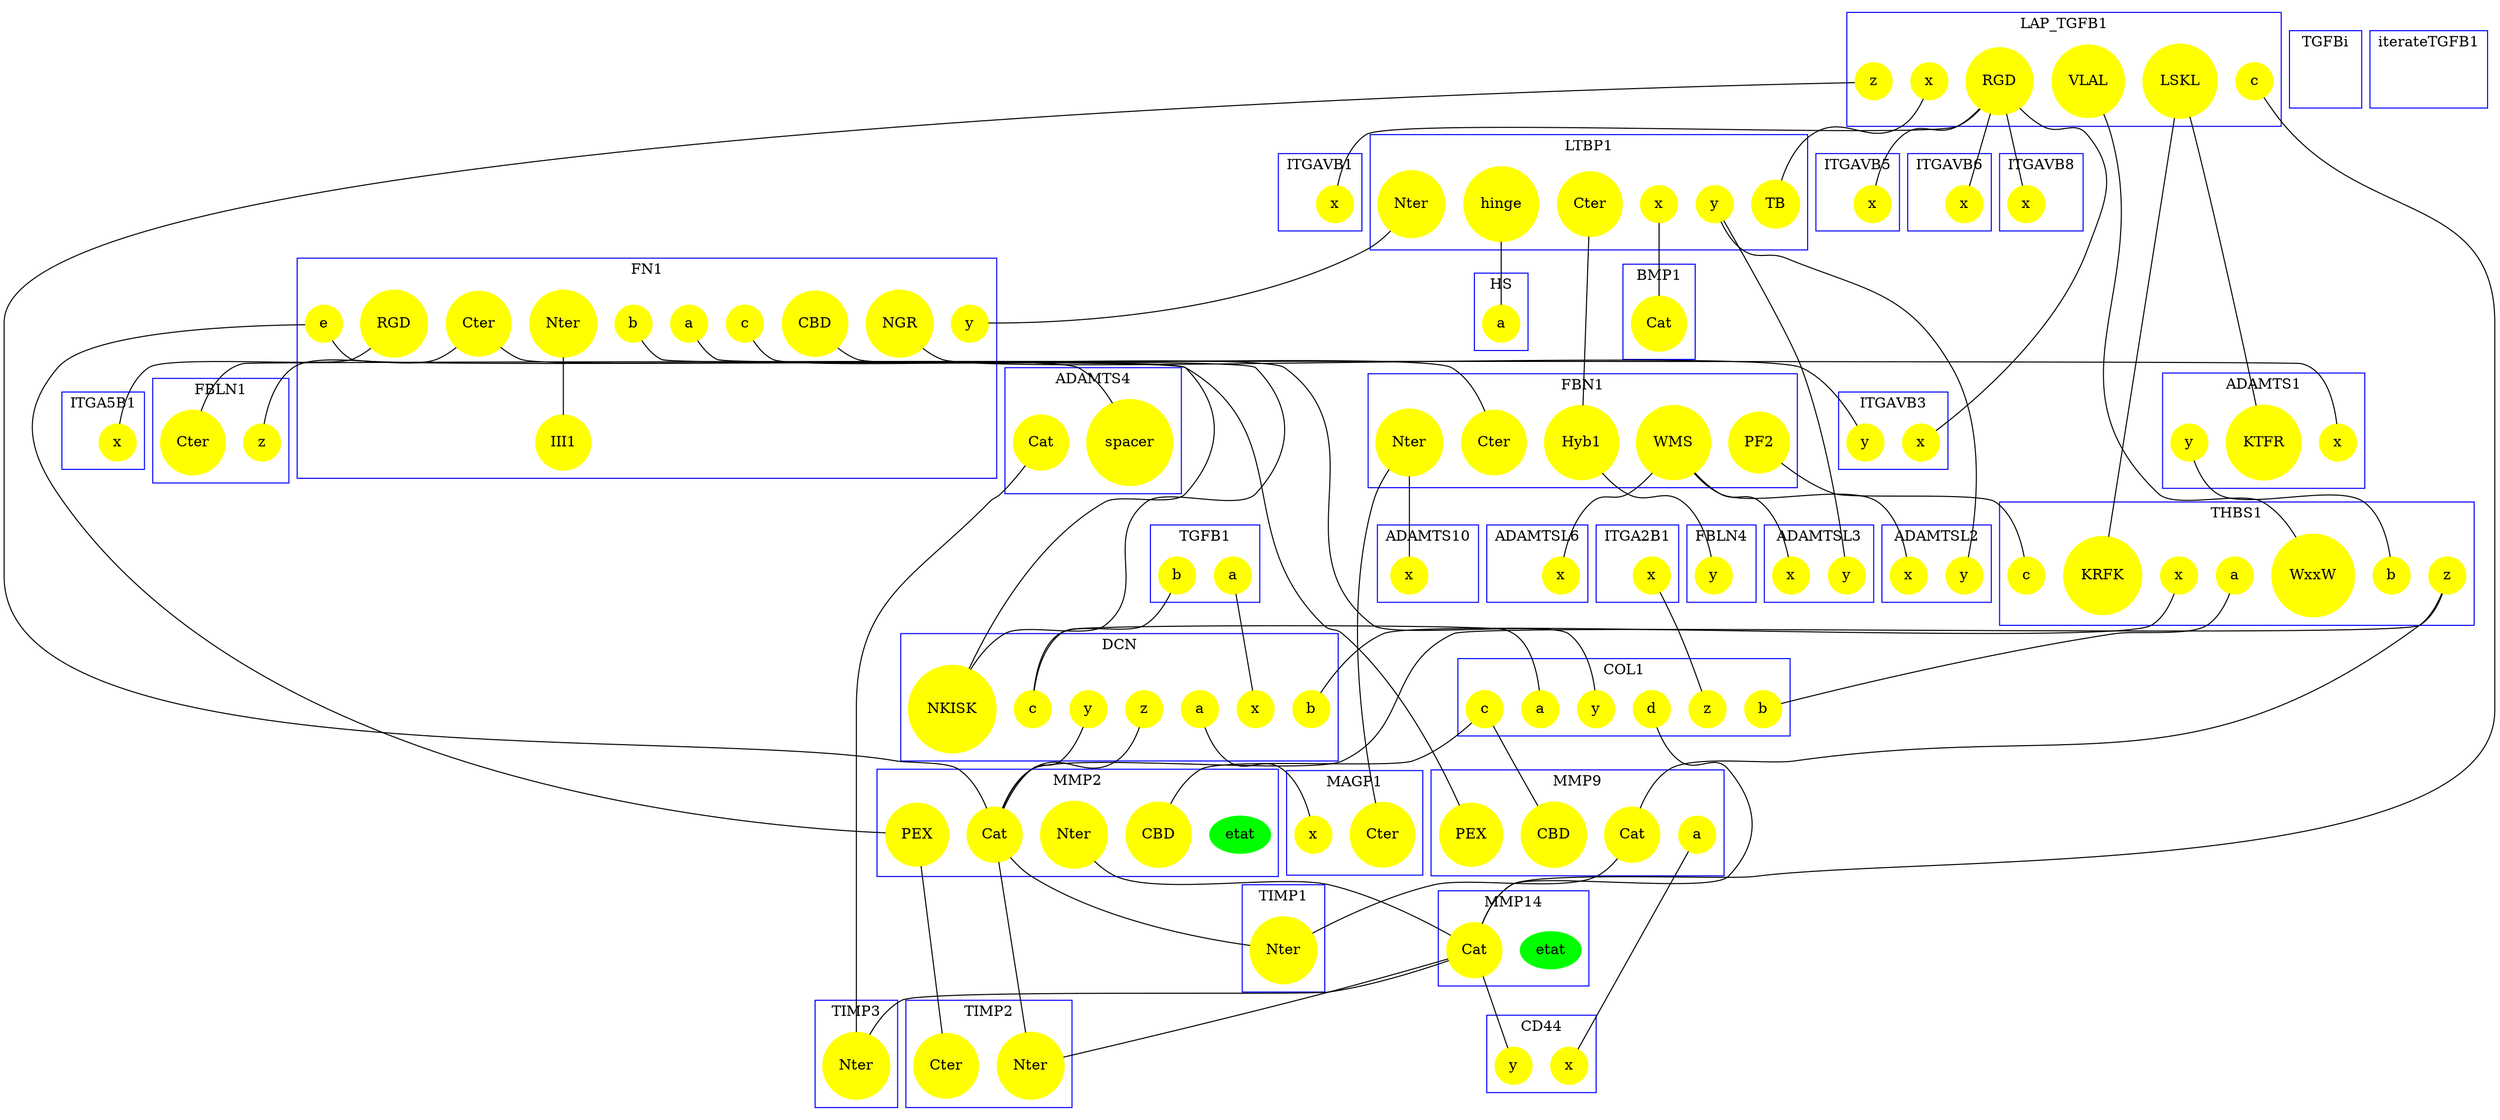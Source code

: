 #This file has been computed by KaSa: a Static Analyzer for Kappa (Kappa Static Analyzer (v4.0rc1-20-gff9a190))
#Download sources/binaries at https://github.com/Kappa-Dev/KaSim
#
#Analysis launched at 2018/01/09 16:45:23 (GMT+1) on applecell.home
#Command line is: KaSa NTactivationTGF_19.ka -syntax 3 --compute-separating-transitions --print-efficiency
#
#This file contains the description of the contact map in dot.
#Please use graphviz (http://www.graphviz.org) or OmniGraffle to export it to a PDF
#
graph G{ 
subgraph cluster0 {
   0.0 [style = filled label = "a" shape =circle color = yellow size = "5"]
   0.1 [style = filled label = "b" shape =circle color = yellow size = "5"]
label =  "TGFB1";  shape = rectangle; color = blue
} ; 
subgraph cluster1 {
   1.0 [style = filled label = "x" shape =circle color = yellow size = "5"]
   1.1 [style = filled label = "RGD" shape =circle color = yellow size = "5"]
   1.2 [style = filled label = "c" shape =circle color = yellow size = "5"]
   1.3 [style = filled label = "LSKL" shape =circle color = yellow size = "5"]
   1.4 [style = filled label = "z" shape =circle color = yellow size = "5"]
   1.5 [style = filled label = "VLAL" shape =circle color = yellow size = "5"]
label =  "LAP_TGFB1";  shape = rectangle; color = blue
} ; 
subgraph cluster2 {
   2.0 [shape = plaintext label = ""]
label =  "TGFBi";  shape = rectangle; color = blue
} ; 
subgraph cluster3 {
   3.0 [style = filled label = "TB" shape =circle color = yellow size = "5"]
   3.1 [style = filled label = "Nter" shape =circle color = yellow size = "5"]
   3.2 [style = filled label = "hinge" shape =circle color = yellow size = "5"]
   3.3 [style = filled label = "Cter" shape =circle color = yellow size = "5"]
   3.4 [style = filled label = "y" shape =circle color = yellow size = "5"]
   3.5 [style = filled label = "x" shape =circle color = yellow size = "5"]
label =  "LTBP1";  shape = rectangle; color = blue
} ; 
subgraph cluster4 {
   4.0 [style = filled label = "y" shape =circle color = yellow size = "5"]
   4.1 [style = filled label = "RGD" shape =circle color = yellow size = "5"]
   4.2 [style = filled label = "Nter" shape =circle color = yellow size = "5"]
   4.3 [style = filled label = "III1" shape =circle color = yellow size = "5"]
   4.4 [style = filled label = "CBD" shape =circle color = yellow size = "5"]
   4.5 [style = filled label = "NGR" shape =circle color = yellow size = "5"]
   4.6 [style = filled label = "Cter" shape =circle color = yellow size = "5"]
   4.7 [style = filled label = "c" shape =circle color = yellow size = "5"]
   4.8 [style = filled label = "a" shape =circle color = yellow size = "5"]
   4.9 [style = filled label = "b" shape =circle color = yellow size = "5"]
   4.10 [style = filled label = "e" shape =circle color = yellow size = "5"]
label =  "FN1";  shape = rectangle; color = blue
} ; 
subgraph cluster5 {
   5.0 [style = filled label = "Hyb1" shape =circle color = yellow size = "5"]
   5.1 [style = filled label = "Nter" shape =circle color = yellow size = "5"]
   5.2 [style = filled label = "Cter" shape =circle color = yellow size = "5"]
   5.3 [style = filled label = "WMS" shape =circle color = yellow size = "5"]
   5.4 [style = filled label = "PF2" shape =circle color = yellow size = "5"]
label =  "FBN1";  shape = rectangle; color = blue
} ; 
subgraph cluster6 {
   6.0 [style = filled label = "z" shape =circle color = yellow size = "5"]
   6.1 [style = filled label = "Cter" shape =circle color = yellow size = "5"]
label =  "FBLN1";  shape = rectangle; color = blue
} ; 
subgraph cluster7 {
   7.0 [style = filled label = "y" shape =circle color = yellow size = "5"]
label =  "FBLN4";  shape = rectangle; color = blue
} ; 
subgraph cluster8 {
   8.0 [style = filled label = "x" shape =circle color = yellow size = "5"]
label =  "ITGAVB1";  shape = rectangle; color = blue
} ; 
subgraph cluster9 {
   9.0 [style = filled label = "y" shape =circle color = yellow size = "5"]
   9.1 [style = filled label = "x" shape =circle color = yellow size = "5"]
label =  "ITGAVB3";  shape = rectangle; color = blue
} ; 
subgraph cluster10 {
   10.0 [style = filled label = "x" shape =circle color = yellow size = "5"]
label =  "ITGAVB5";  shape = rectangle; color = blue
} ; 
subgraph cluster11 {
   11.0 [style = filled label = "x" shape =circle color = yellow size = "5"]
label =  "ITGAVB6";  shape = rectangle; color = blue
} ; 
subgraph cluster12 {
   12.0 [style = filled label = "x" shape =circle color = yellow size = "5"]
label =  "ITGAVB8";  shape = rectangle; color = blue
} ; 
subgraph cluster13 {
   13.0 [style = filled label = "x" shape =circle color = yellow size = "5"]
label =  "ITGA5B1";  shape = rectangle; color = blue
} ; 
subgraph cluster14 {
   14.0 [style = filled label = "x" shape =circle color = yellow size = "5"]
label =  "ITGA2B1";  shape = rectangle; color = blue
} ; 
subgraph cluster15 {
   15.0 [style = filled label = "x" shape =circle color = yellow size = "5"]
   15.1 [style = filled label = "KTFR" shape =circle color = yellow size = "5"]
   15.2 [style = filled label = "y" shape =circle color = yellow size = "5"]
label =  "ADAMTS1";  shape = rectangle; color = blue
} ; 
subgraph cluster16 {
   16.0 [style = filled label = "y" shape =circle color = yellow size = "5"]
   16.1 [style = filled label = "x" shape =circle color = yellow size = "5"]
label =  "ADAMTSL2";  shape = rectangle; color = blue
} ; 
subgraph cluster17 {
   17.0 [style = filled label = "x" shape =circle color = yellow size = "5"]
   17.1 [style = filled label = "y" shape =circle color = yellow size = "5"]
label =  "ADAMTSL3";  shape = rectangle; color = blue
} ; 
subgraph cluster18 {
   18.0 [style = filled label = "spacer" shape =circle color = yellow size = "5"]
   18.1 [style = filled label = "Cat" shape =circle color = yellow size = "5"]
label =  "ADAMTS4";  shape = rectangle; color = blue
} ; 
subgraph cluster19 {
   19.0 [style = filled label = "x" shape =circle color = yellow size = "5"]
label =  "ADAMTS10";  shape = rectangle; color = blue
} ; 
subgraph cluster20 {
   20.0 [style = filled label = "x" shape =circle color = yellow size = "5"]
label =  "ADAMTSL6";  shape = rectangle; color = blue
} ; 
subgraph cluster21 {
   21.0 [style = filled label = "a" shape =circle color = yellow size = "5"]
   21.1 [style = filled label = "WxxW" shape =circle color = yellow size = "5"]
   21.2 [style = filled label = "KRFK" shape =circle color = yellow size = "5"]
   21.3 [style = filled label = "x" shape =circle color = yellow size = "5"]
   21.4 [style = filled label = "z" shape =circle color = yellow size = "5"]
   21.5 [style = filled label = "b" shape =circle color = yellow size = "5"]
   21.6 [style = filled label = "c" shape =circle color = yellow size = "5"]
label =  "THBS1";  shape = rectangle; color = blue
} ; 
subgraph cluster22 {
   22.0 [style = filled label = "a" shape =circle color = yellow size = "5"]
label =  "HS";  shape = rectangle; color = blue
} ; 
subgraph cluster23 {
   23.0 [style = filled label = "y" shape =circle color = yellow size = "5"]
   23.1 [style = filled label = "z" shape =circle color = yellow size = "5"]
   23.2 [style = filled label = "c" shape =circle color = yellow size = "5"]
   23.3 [style = filled label = "b" shape =circle color = yellow size = "5"]
   23.4 [style = filled label = "a" shape =circle color = yellow size = "5"]
   23.5 [style = filled label = "d" shape =circle color = yellow size = "5"]
label =  "COL1";  shape = rectangle; color = blue
} ; 
subgraph cluster24 {
   24.0 [style = filled label = "c" shape =circle color = yellow size = "5"]
   24.1 [style = filled label = "x" shape =circle color = yellow size = "5"]
   24.2 [style = filled label = "z" shape =circle color = yellow size = "5"]
   24.3 [style = filled label = "y" shape =circle color = yellow size = "5"]
   24.4 [style = filled label = "a" shape =circle color = yellow size = "5"]
   24.5 [style = filled label = "NKISK" shape =circle color = yellow size = "5"]
   24.6 [style = filled label = "b" shape =circle color = yellow size = "5"]
label =  "DCN";  shape = rectangle; color = blue
} ; 
subgraph cluster25 {
   25.0 [style = filled label = "Cter" shape =circle color = yellow size = "5"]
   25.1 [style = filled label = "x" shape =circle color = yellow size = "5"]
label =  "MAGP1";  shape = rectangle; color = blue
} ; 
subgraph cluster26 {
   26.0 [style = filled label = "etat" shape =ellipse color = green size = "5"]
   26.1 [style = filled label = "Cat" shape =circle color = yellow size = "5"]
   26.2 [style = filled label = "CBD" shape =circle color = yellow size = "5"]
   26.3 [style = filled label = "PEX" shape =circle color = yellow size = "5"]
   26.4 [style = filled label = "Nter" shape =circle color = yellow size = "5"]
label =  "MMP2";  shape = rectangle; color = blue
} ; 
subgraph cluster27 {
   27.0 [style = filled label = "a" shape =circle color = yellow size = "5"]
   27.1 [style = filled label = "Cat" shape =circle color = yellow size = "5"]
   27.2 [style = filled label = "CBD" shape =circle color = yellow size = "5"]
   27.3 [style = filled label = "PEX" shape =circle color = yellow size = "5"]
label =  "MMP9";  shape = rectangle; color = blue
} ; 
subgraph cluster28 {
   28.0 [style = filled label = "etat" shape =ellipse color = green size = "5"]
   28.1 [style = filled label = "Cat" shape =circle color = yellow size = "5"]
label =  "MMP14";  shape = rectangle; color = blue
} ; 
subgraph cluster29 {
   29.0 [style = filled label = "Nter" shape =circle color = yellow size = "5"]
label =  "TIMP1";  shape = rectangle; color = blue
} ; 
subgraph cluster30 {
   30.0 [style = filled label = "Nter" shape =circle color = yellow size = "5"]
   30.1 [style = filled label = "Cter" shape =circle color = yellow size = "5"]
label =  "TIMP2";  shape = rectangle; color = blue
} ; 
subgraph cluster31 {
   31.0 [style = filled label = "Nter" shape =circle color = yellow size = "5"]
label =  "TIMP3";  shape = rectangle; color = blue
} ; 
subgraph cluster32 {
   32.0 [style = filled label = "x" shape =circle color = yellow size = "5"]
   32.1 [style = filled label = "y" shape =circle color = yellow size = "5"]
label =  "CD44";  shape = rectangle; color = blue
} ; 
subgraph cluster33 {
   33.0 [shape = plaintext label = ""]
label =  "iterateTGFB1";  shape = rectangle; color = blue
} ; 
subgraph cluster34 {
   34.0 [style = filled label = "Cat" shape =circle color = yellow size = "5"]
label =  "BMP1";  shape = rectangle; color = blue
} ; 
0.0 -- 24.1
0.1 -- 24.0
1.0 -- 3.0
1.1 -- 8.0
1.1 -- 9.1
1.1 -- 10.0
1.1 -- 11.0
1.1 -- 12.0
1.2 -- 28.1
1.3 -- 15.1
1.3 -- 21.2
1.4 -- 26.1
1.5 -- 21.1
3.1 -- 4.0
3.2 -- 22.0
3.3 -- 5.0
3.4 -- 16.0
3.4 -- 17.1
3.5 -- 34.0
4.1 -- 13.0
4.2 -- 4.3
4.4 -- 5.2
4.5 -- 9.0
4.6 -- 6.0
4.6 -- 18.0
4.7 -- 23.0
4.8 -- 24.5
4.9 -- 24.5
4.10 -- 27.3
4.10 -- 26.3
5.0 -- 7.0
5.1 -- 25.0
5.1 -- 19.0
5.3 -- 16.1
5.3 -- 17.0
5.3 -- 20.0
5.4 -- 21.6
6.1 -- 15.0
14.0 -- 23.1
15.2 -- 21.5
18.1 -- 31.0
21.0 -- 23.3
21.3 -- 24.6
21.4 -- 26.1
21.4 -- 27.1
23.2 -- 26.2
23.2 -- 27.2
23.4 -- 24.0
23.5 -- 28.1
24.2 -- 26.1
24.3 -- 26.1
24.4 -- 25.1
26.1 -- 30.0
26.1 -- 29.0
26.3 -- 30.1
26.4 -- 28.1
27.0 -- 32.0
27.1 -- 29.0
28.1 -- 32.1
28.1 -- 30.0
28.1 -- 31.0
}
